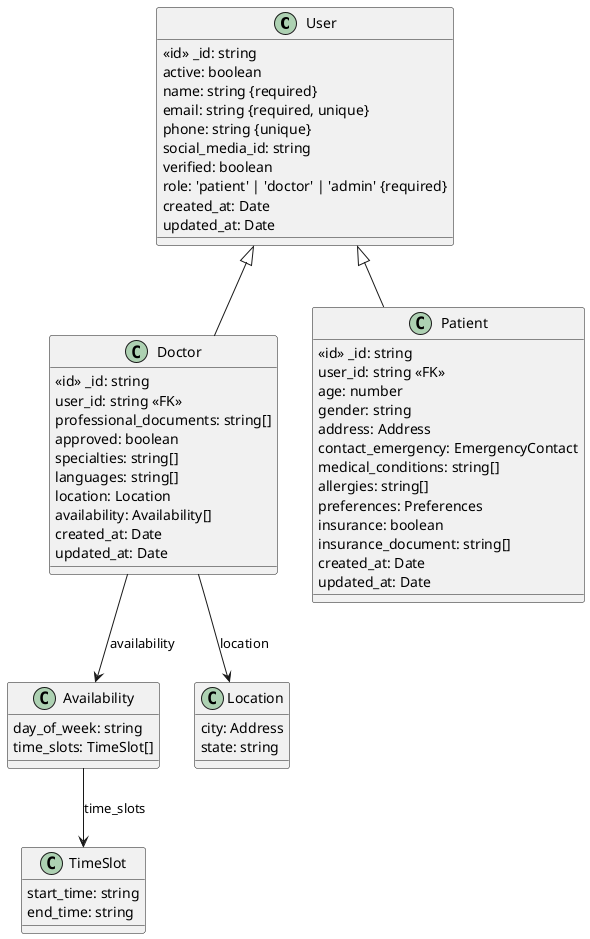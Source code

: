 @startuml OptimizedTelemedicineSystem

class User {
  <<id>> _id: string
  active: boolean
  name: string {required}
  email: string {required, unique}
  phone: string {unique}
  social_media_id: string
  verified: boolean
  role: 'patient' | 'doctor' | 'admin' {required}
  created_at: Date
  updated_at: Date
}

class Doctor {
  <<id>> _id: string
  user_id: string <<FK>>
  professional_documents: string[]
  approved: boolean
  specialties: string[]
  languages: string[]
  location: Location
  availability: Availability[]
  created_at: Date
  updated_at: Date
}

class Patient {
  <<id>> _id: string
  user_id: string <<FK>>
  age: number
  gender: string
  address: Address
  contact_emergency: EmergencyContact
  medical_conditions: string[]
  allergies: string[]
  preferences: Preferences
  insurance: boolean
  insurance_document: string[]
  created_at: Date
  updated_at: Date
}

class Availability {
  day_of_week: string
  time_slots: TimeSlot[]
}

class TimeSlot {
  start_time: string
  end_time: string
}

class Location {
  city: Address
  state: string
}


User <|-- Doctor
User <|-- Patient
Doctor --> Location : location
Doctor --> Availability : availability
Availability --> TimeSlot : time_slots
@enduml
